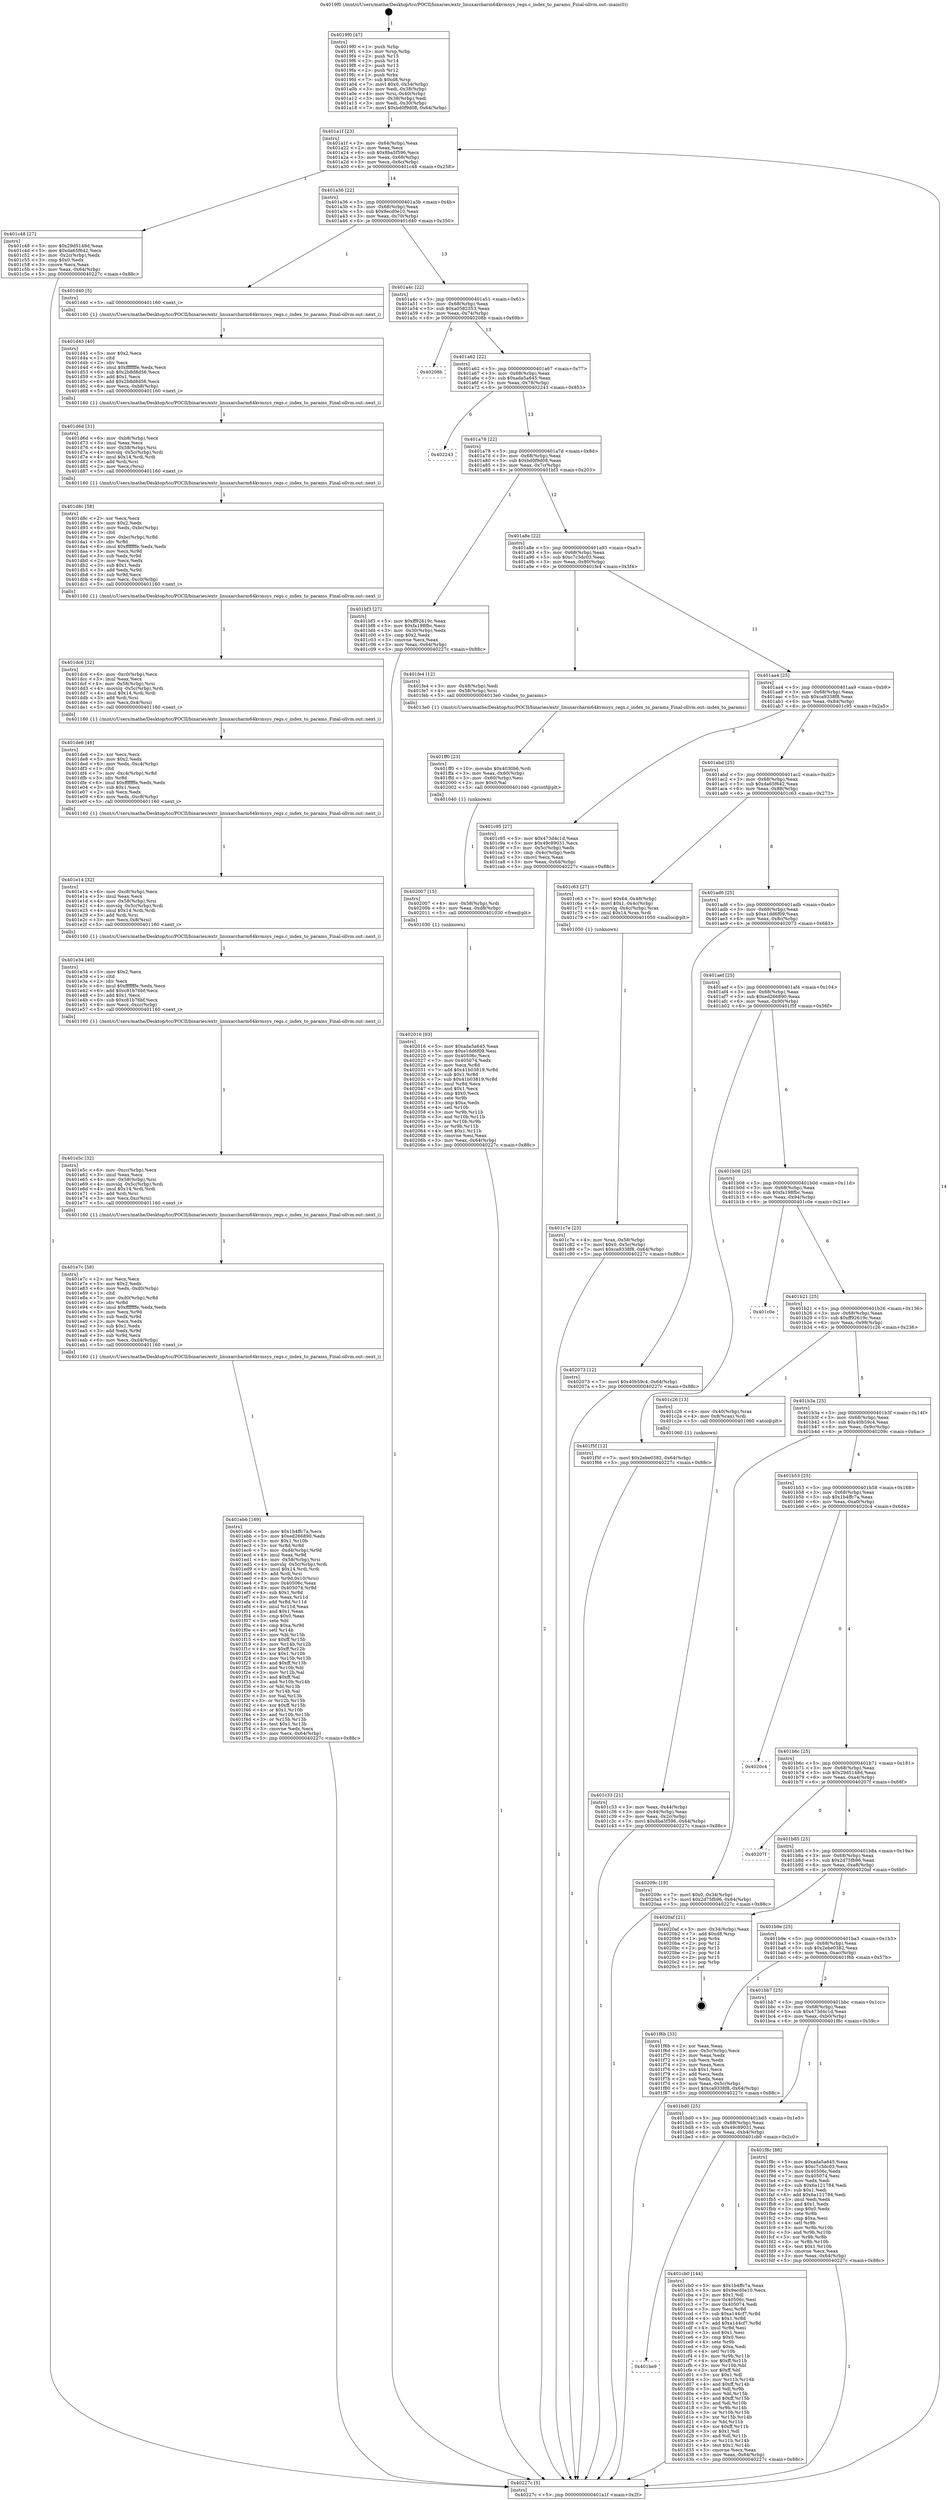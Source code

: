 digraph "0x4019f0" {
  label = "0x4019f0 (/mnt/c/Users/mathe/Desktop/tcc/POCII/binaries/extr_linuxarcharm64kvmsys_regs.c_index_to_params_Final-ollvm.out::main(0))"
  labelloc = "t"
  node[shape=record]

  Entry [label="",width=0.3,height=0.3,shape=circle,fillcolor=black,style=filled]
  "0x401a1f" [label="{
     0x401a1f [23]\l
     | [instrs]\l
     &nbsp;&nbsp;0x401a1f \<+3\>: mov -0x64(%rbp),%eax\l
     &nbsp;&nbsp;0x401a22 \<+2\>: mov %eax,%ecx\l
     &nbsp;&nbsp;0x401a24 \<+6\>: sub $0x8ba5f596,%ecx\l
     &nbsp;&nbsp;0x401a2a \<+3\>: mov %eax,-0x68(%rbp)\l
     &nbsp;&nbsp;0x401a2d \<+3\>: mov %ecx,-0x6c(%rbp)\l
     &nbsp;&nbsp;0x401a30 \<+6\>: je 0000000000401c48 \<main+0x258\>\l
  }"]
  "0x401c48" [label="{
     0x401c48 [27]\l
     | [instrs]\l
     &nbsp;&nbsp;0x401c48 \<+5\>: mov $0x29d5148d,%eax\l
     &nbsp;&nbsp;0x401c4d \<+5\>: mov $0xda65f642,%ecx\l
     &nbsp;&nbsp;0x401c52 \<+3\>: mov -0x2c(%rbp),%edx\l
     &nbsp;&nbsp;0x401c55 \<+3\>: cmp $0x0,%edx\l
     &nbsp;&nbsp;0x401c58 \<+3\>: cmove %ecx,%eax\l
     &nbsp;&nbsp;0x401c5b \<+3\>: mov %eax,-0x64(%rbp)\l
     &nbsp;&nbsp;0x401c5e \<+5\>: jmp 000000000040227c \<main+0x88c\>\l
  }"]
  "0x401a36" [label="{
     0x401a36 [22]\l
     | [instrs]\l
     &nbsp;&nbsp;0x401a36 \<+5\>: jmp 0000000000401a3b \<main+0x4b\>\l
     &nbsp;&nbsp;0x401a3b \<+3\>: mov -0x68(%rbp),%eax\l
     &nbsp;&nbsp;0x401a3e \<+5\>: sub $0x9ecd0e10,%eax\l
     &nbsp;&nbsp;0x401a43 \<+3\>: mov %eax,-0x70(%rbp)\l
     &nbsp;&nbsp;0x401a46 \<+6\>: je 0000000000401d40 \<main+0x350\>\l
  }"]
  Exit [label="",width=0.3,height=0.3,shape=circle,fillcolor=black,style=filled,peripheries=2]
  "0x401d40" [label="{
     0x401d40 [5]\l
     | [instrs]\l
     &nbsp;&nbsp;0x401d40 \<+5\>: call 0000000000401160 \<next_i\>\l
     | [calls]\l
     &nbsp;&nbsp;0x401160 \{1\} (/mnt/c/Users/mathe/Desktop/tcc/POCII/binaries/extr_linuxarcharm64kvmsys_regs.c_index_to_params_Final-ollvm.out::next_i)\l
  }"]
  "0x401a4c" [label="{
     0x401a4c [22]\l
     | [instrs]\l
     &nbsp;&nbsp;0x401a4c \<+5\>: jmp 0000000000401a51 \<main+0x61\>\l
     &nbsp;&nbsp;0x401a51 \<+3\>: mov -0x68(%rbp),%eax\l
     &nbsp;&nbsp;0x401a54 \<+5\>: sub $0xa0582353,%eax\l
     &nbsp;&nbsp;0x401a59 \<+3\>: mov %eax,-0x74(%rbp)\l
     &nbsp;&nbsp;0x401a5c \<+6\>: je 000000000040208b \<main+0x69b\>\l
  }"]
  "0x402016" [label="{
     0x402016 [93]\l
     | [instrs]\l
     &nbsp;&nbsp;0x402016 \<+5\>: mov $0xada5a645,%eax\l
     &nbsp;&nbsp;0x40201b \<+5\>: mov $0xe1dd6f09,%esi\l
     &nbsp;&nbsp;0x402020 \<+7\>: mov 0x40506c,%ecx\l
     &nbsp;&nbsp;0x402027 \<+7\>: mov 0x405074,%edx\l
     &nbsp;&nbsp;0x40202e \<+3\>: mov %ecx,%r8d\l
     &nbsp;&nbsp;0x402031 \<+7\>: add $0x41b03819,%r8d\l
     &nbsp;&nbsp;0x402038 \<+4\>: sub $0x1,%r8d\l
     &nbsp;&nbsp;0x40203c \<+7\>: sub $0x41b03819,%r8d\l
     &nbsp;&nbsp;0x402043 \<+4\>: imul %r8d,%ecx\l
     &nbsp;&nbsp;0x402047 \<+3\>: and $0x1,%ecx\l
     &nbsp;&nbsp;0x40204a \<+3\>: cmp $0x0,%ecx\l
     &nbsp;&nbsp;0x40204d \<+4\>: sete %r9b\l
     &nbsp;&nbsp;0x402051 \<+3\>: cmp $0xa,%edx\l
     &nbsp;&nbsp;0x402054 \<+4\>: setl %r10b\l
     &nbsp;&nbsp;0x402058 \<+3\>: mov %r9b,%r11b\l
     &nbsp;&nbsp;0x40205b \<+3\>: and %r10b,%r11b\l
     &nbsp;&nbsp;0x40205e \<+3\>: xor %r10b,%r9b\l
     &nbsp;&nbsp;0x402061 \<+3\>: or %r9b,%r11b\l
     &nbsp;&nbsp;0x402064 \<+4\>: test $0x1,%r11b\l
     &nbsp;&nbsp;0x402068 \<+3\>: cmovne %esi,%eax\l
     &nbsp;&nbsp;0x40206b \<+3\>: mov %eax,-0x64(%rbp)\l
     &nbsp;&nbsp;0x40206e \<+5\>: jmp 000000000040227c \<main+0x88c\>\l
  }"]
  "0x40208b" [label="{
     0x40208b\l
  }", style=dashed]
  "0x401a62" [label="{
     0x401a62 [22]\l
     | [instrs]\l
     &nbsp;&nbsp;0x401a62 \<+5\>: jmp 0000000000401a67 \<main+0x77\>\l
     &nbsp;&nbsp;0x401a67 \<+3\>: mov -0x68(%rbp),%eax\l
     &nbsp;&nbsp;0x401a6a \<+5\>: sub $0xada5a645,%eax\l
     &nbsp;&nbsp;0x401a6f \<+3\>: mov %eax,-0x78(%rbp)\l
     &nbsp;&nbsp;0x401a72 \<+6\>: je 0000000000402243 \<main+0x853\>\l
  }"]
  "0x402007" [label="{
     0x402007 [15]\l
     | [instrs]\l
     &nbsp;&nbsp;0x402007 \<+4\>: mov -0x58(%rbp),%rdi\l
     &nbsp;&nbsp;0x40200b \<+6\>: mov %eax,-0xd8(%rbp)\l
     &nbsp;&nbsp;0x402011 \<+5\>: call 0000000000401030 \<free@plt\>\l
     | [calls]\l
     &nbsp;&nbsp;0x401030 \{1\} (unknown)\l
  }"]
  "0x402243" [label="{
     0x402243\l
  }", style=dashed]
  "0x401a78" [label="{
     0x401a78 [22]\l
     | [instrs]\l
     &nbsp;&nbsp;0x401a78 \<+5\>: jmp 0000000000401a7d \<main+0x8d\>\l
     &nbsp;&nbsp;0x401a7d \<+3\>: mov -0x68(%rbp),%eax\l
     &nbsp;&nbsp;0x401a80 \<+5\>: sub $0xbd0f9d08,%eax\l
     &nbsp;&nbsp;0x401a85 \<+3\>: mov %eax,-0x7c(%rbp)\l
     &nbsp;&nbsp;0x401a88 \<+6\>: je 0000000000401bf3 \<main+0x203\>\l
  }"]
  "0x401ff0" [label="{
     0x401ff0 [23]\l
     | [instrs]\l
     &nbsp;&nbsp;0x401ff0 \<+10\>: movabs $0x4030b6,%rdi\l
     &nbsp;&nbsp;0x401ffa \<+3\>: mov %eax,-0x60(%rbp)\l
     &nbsp;&nbsp;0x401ffd \<+3\>: mov -0x60(%rbp),%esi\l
     &nbsp;&nbsp;0x402000 \<+2\>: mov $0x0,%al\l
     &nbsp;&nbsp;0x402002 \<+5\>: call 0000000000401040 \<printf@plt\>\l
     | [calls]\l
     &nbsp;&nbsp;0x401040 \{1\} (unknown)\l
  }"]
  "0x401bf3" [label="{
     0x401bf3 [27]\l
     | [instrs]\l
     &nbsp;&nbsp;0x401bf3 \<+5\>: mov $0xff92619c,%eax\l
     &nbsp;&nbsp;0x401bf8 \<+5\>: mov $0xfa198fbc,%ecx\l
     &nbsp;&nbsp;0x401bfd \<+3\>: mov -0x30(%rbp),%edx\l
     &nbsp;&nbsp;0x401c00 \<+3\>: cmp $0x2,%edx\l
     &nbsp;&nbsp;0x401c03 \<+3\>: cmovne %ecx,%eax\l
     &nbsp;&nbsp;0x401c06 \<+3\>: mov %eax,-0x64(%rbp)\l
     &nbsp;&nbsp;0x401c09 \<+5\>: jmp 000000000040227c \<main+0x88c\>\l
  }"]
  "0x401a8e" [label="{
     0x401a8e [22]\l
     | [instrs]\l
     &nbsp;&nbsp;0x401a8e \<+5\>: jmp 0000000000401a93 \<main+0xa3\>\l
     &nbsp;&nbsp;0x401a93 \<+3\>: mov -0x68(%rbp),%eax\l
     &nbsp;&nbsp;0x401a96 \<+5\>: sub $0xc7c3dc03,%eax\l
     &nbsp;&nbsp;0x401a9b \<+3\>: mov %eax,-0x80(%rbp)\l
     &nbsp;&nbsp;0x401a9e \<+6\>: je 0000000000401fe4 \<main+0x5f4\>\l
  }"]
  "0x40227c" [label="{
     0x40227c [5]\l
     | [instrs]\l
     &nbsp;&nbsp;0x40227c \<+5\>: jmp 0000000000401a1f \<main+0x2f\>\l
  }"]
  "0x4019f0" [label="{
     0x4019f0 [47]\l
     | [instrs]\l
     &nbsp;&nbsp;0x4019f0 \<+1\>: push %rbp\l
     &nbsp;&nbsp;0x4019f1 \<+3\>: mov %rsp,%rbp\l
     &nbsp;&nbsp;0x4019f4 \<+2\>: push %r15\l
     &nbsp;&nbsp;0x4019f6 \<+2\>: push %r14\l
     &nbsp;&nbsp;0x4019f8 \<+2\>: push %r13\l
     &nbsp;&nbsp;0x4019fa \<+2\>: push %r12\l
     &nbsp;&nbsp;0x4019fc \<+1\>: push %rbx\l
     &nbsp;&nbsp;0x4019fd \<+7\>: sub $0xd8,%rsp\l
     &nbsp;&nbsp;0x401a04 \<+7\>: movl $0x0,-0x34(%rbp)\l
     &nbsp;&nbsp;0x401a0b \<+3\>: mov %edi,-0x38(%rbp)\l
     &nbsp;&nbsp;0x401a0e \<+4\>: mov %rsi,-0x40(%rbp)\l
     &nbsp;&nbsp;0x401a12 \<+3\>: mov -0x38(%rbp),%edi\l
     &nbsp;&nbsp;0x401a15 \<+3\>: mov %edi,-0x30(%rbp)\l
     &nbsp;&nbsp;0x401a18 \<+7\>: movl $0xbd0f9d08,-0x64(%rbp)\l
  }"]
  "0x401eb6" [label="{
     0x401eb6 [169]\l
     | [instrs]\l
     &nbsp;&nbsp;0x401eb6 \<+5\>: mov $0x1b4ffc7a,%ecx\l
     &nbsp;&nbsp;0x401ebb \<+5\>: mov $0xed266890,%edx\l
     &nbsp;&nbsp;0x401ec0 \<+3\>: mov $0x1,%r10b\l
     &nbsp;&nbsp;0x401ec3 \<+3\>: xor %r8d,%r8d\l
     &nbsp;&nbsp;0x401ec6 \<+7\>: mov -0xd4(%rbp),%r9d\l
     &nbsp;&nbsp;0x401ecd \<+4\>: imul %eax,%r9d\l
     &nbsp;&nbsp;0x401ed1 \<+4\>: mov -0x58(%rbp),%rsi\l
     &nbsp;&nbsp;0x401ed5 \<+4\>: movslq -0x5c(%rbp),%rdi\l
     &nbsp;&nbsp;0x401ed9 \<+4\>: imul $0x14,%rdi,%rdi\l
     &nbsp;&nbsp;0x401edd \<+3\>: add %rdi,%rsi\l
     &nbsp;&nbsp;0x401ee0 \<+4\>: mov %r9d,0x10(%rsi)\l
     &nbsp;&nbsp;0x401ee4 \<+7\>: mov 0x40506c,%eax\l
     &nbsp;&nbsp;0x401eeb \<+8\>: mov 0x405074,%r9d\l
     &nbsp;&nbsp;0x401ef3 \<+4\>: sub $0x1,%r8d\l
     &nbsp;&nbsp;0x401ef7 \<+3\>: mov %eax,%r11d\l
     &nbsp;&nbsp;0x401efa \<+3\>: add %r8d,%r11d\l
     &nbsp;&nbsp;0x401efd \<+4\>: imul %r11d,%eax\l
     &nbsp;&nbsp;0x401f01 \<+3\>: and $0x1,%eax\l
     &nbsp;&nbsp;0x401f04 \<+3\>: cmp $0x0,%eax\l
     &nbsp;&nbsp;0x401f07 \<+3\>: sete %bl\l
     &nbsp;&nbsp;0x401f0a \<+4\>: cmp $0xa,%r9d\l
     &nbsp;&nbsp;0x401f0e \<+4\>: setl %r14b\l
     &nbsp;&nbsp;0x401f12 \<+3\>: mov %bl,%r15b\l
     &nbsp;&nbsp;0x401f15 \<+4\>: xor $0xff,%r15b\l
     &nbsp;&nbsp;0x401f19 \<+3\>: mov %r14b,%r12b\l
     &nbsp;&nbsp;0x401f1c \<+4\>: xor $0xff,%r12b\l
     &nbsp;&nbsp;0x401f20 \<+4\>: xor $0x1,%r10b\l
     &nbsp;&nbsp;0x401f24 \<+3\>: mov %r15b,%r13b\l
     &nbsp;&nbsp;0x401f27 \<+4\>: and $0xff,%r13b\l
     &nbsp;&nbsp;0x401f2b \<+3\>: and %r10b,%bl\l
     &nbsp;&nbsp;0x401f2e \<+3\>: mov %r12b,%al\l
     &nbsp;&nbsp;0x401f31 \<+2\>: and $0xff,%al\l
     &nbsp;&nbsp;0x401f33 \<+3\>: and %r10b,%r14b\l
     &nbsp;&nbsp;0x401f36 \<+3\>: or %bl,%r13b\l
     &nbsp;&nbsp;0x401f39 \<+3\>: or %r14b,%al\l
     &nbsp;&nbsp;0x401f3c \<+3\>: xor %al,%r13b\l
     &nbsp;&nbsp;0x401f3f \<+3\>: or %r12b,%r15b\l
     &nbsp;&nbsp;0x401f42 \<+4\>: xor $0xff,%r15b\l
     &nbsp;&nbsp;0x401f46 \<+4\>: or $0x1,%r10b\l
     &nbsp;&nbsp;0x401f4a \<+3\>: and %r10b,%r15b\l
     &nbsp;&nbsp;0x401f4d \<+3\>: or %r15b,%r13b\l
     &nbsp;&nbsp;0x401f50 \<+4\>: test $0x1,%r13b\l
     &nbsp;&nbsp;0x401f54 \<+3\>: cmovne %edx,%ecx\l
     &nbsp;&nbsp;0x401f57 \<+3\>: mov %ecx,-0x64(%rbp)\l
     &nbsp;&nbsp;0x401f5a \<+5\>: jmp 000000000040227c \<main+0x88c\>\l
  }"]
  "0x401fe4" [label="{
     0x401fe4 [12]\l
     | [instrs]\l
     &nbsp;&nbsp;0x401fe4 \<+3\>: mov -0x48(%rbp),%edi\l
     &nbsp;&nbsp;0x401fe7 \<+4\>: mov -0x58(%rbp),%rsi\l
     &nbsp;&nbsp;0x401feb \<+5\>: call 00000000004013e0 \<index_to_params\>\l
     | [calls]\l
     &nbsp;&nbsp;0x4013e0 \{1\} (/mnt/c/Users/mathe/Desktop/tcc/POCII/binaries/extr_linuxarcharm64kvmsys_regs.c_index_to_params_Final-ollvm.out::index_to_params)\l
  }"]
  "0x401aa4" [label="{
     0x401aa4 [25]\l
     | [instrs]\l
     &nbsp;&nbsp;0x401aa4 \<+5\>: jmp 0000000000401aa9 \<main+0xb9\>\l
     &nbsp;&nbsp;0x401aa9 \<+3\>: mov -0x68(%rbp),%eax\l
     &nbsp;&nbsp;0x401aac \<+5\>: sub $0xca9338f8,%eax\l
     &nbsp;&nbsp;0x401ab1 \<+6\>: mov %eax,-0x84(%rbp)\l
     &nbsp;&nbsp;0x401ab7 \<+6\>: je 0000000000401c95 \<main+0x2a5\>\l
  }"]
  "0x401e7c" [label="{
     0x401e7c [58]\l
     | [instrs]\l
     &nbsp;&nbsp;0x401e7c \<+2\>: xor %ecx,%ecx\l
     &nbsp;&nbsp;0x401e7e \<+5\>: mov $0x2,%edx\l
     &nbsp;&nbsp;0x401e83 \<+6\>: mov %edx,-0xd0(%rbp)\l
     &nbsp;&nbsp;0x401e89 \<+1\>: cltd\l
     &nbsp;&nbsp;0x401e8a \<+7\>: mov -0xd0(%rbp),%r8d\l
     &nbsp;&nbsp;0x401e91 \<+3\>: idiv %r8d\l
     &nbsp;&nbsp;0x401e94 \<+6\>: imul $0xfffffffe,%edx,%edx\l
     &nbsp;&nbsp;0x401e9a \<+3\>: mov %ecx,%r9d\l
     &nbsp;&nbsp;0x401e9d \<+3\>: sub %edx,%r9d\l
     &nbsp;&nbsp;0x401ea0 \<+2\>: mov %ecx,%edx\l
     &nbsp;&nbsp;0x401ea2 \<+3\>: sub $0x1,%edx\l
     &nbsp;&nbsp;0x401ea5 \<+3\>: add %edx,%r9d\l
     &nbsp;&nbsp;0x401ea8 \<+3\>: sub %r9d,%ecx\l
     &nbsp;&nbsp;0x401eab \<+6\>: mov %ecx,-0xd4(%rbp)\l
     &nbsp;&nbsp;0x401eb1 \<+5\>: call 0000000000401160 \<next_i\>\l
     | [calls]\l
     &nbsp;&nbsp;0x401160 \{1\} (/mnt/c/Users/mathe/Desktop/tcc/POCII/binaries/extr_linuxarcharm64kvmsys_regs.c_index_to_params_Final-ollvm.out::next_i)\l
  }"]
  "0x401c95" [label="{
     0x401c95 [27]\l
     | [instrs]\l
     &nbsp;&nbsp;0x401c95 \<+5\>: mov $0x473d4c1d,%eax\l
     &nbsp;&nbsp;0x401c9a \<+5\>: mov $0x49c89031,%ecx\l
     &nbsp;&nbsp;0x401c9f \<+3\>: mov -0x5c(%rbp),%edx\l
     &nbsp;&nbsp;0x401ca2 \<+3\>: cmp -0x4c(%rbp),%edx\l
     &nbsp;&nbsp;0x401ca5 \<+3\>: cmovl %ecx,%eax\l
     &nbsp;&nbsp;0x401ca8 \<+3\>: mov %eax,-0x64(%rbp)\l
     &nbsp;&nbsp;0x401cab \<+5\>: jmp 000000000040227c \<main+0x88c\>\l
  }"]
  "0x401abd" [label="{
     0x401abd [25]\l
     | [instrs]\l
     &nbsp;&nbsp;0x401abd \<+5\>: jmp 0000000000401ac2 \<main+0xd2\>\l
     &nbsp;&nbsp;0x401ac2 \<+3\>: mov -0x68(%rbp),%eax\l
     &nbsp;&nbsp;0x401ac5 \<+5\>: sub $0xda65f642,%eax\l
     &nbsp;&nbsp;0x401aca \<+6\>: mov %eax,-0x88(%rbp)\l
     &nbsp;&nbsp;0x401ad0 \<+6\>: je 0000000000401c63 \<main+0x273\>\l
  }"]
  "0x401e5c" [label="{
     0x401e5c [32]\l
     | [instrs]\l
     &nbsp;&nbsp;0x401e5c \<+6\>: mov -0xcc(%rbp),%ecx\l
     &nbsp;&nbsp;0x401e62 \<+3\>: imul %eax,%ecx\l
     &nbsp;&nbsp;0x401e65 \<+4\>: mov -0x58(%rbp),%rsi\l
     &nbsp;&nbsp;0x401e69 \<+4\>: movslq -0x5c(%rbp),%rdi\l
     &nbsp;&nbsp;0x401e6d \<+4\>: imul $0x14,%rdi,%rdi\l
     &nbsp;&nbsp;0x401e71 \<+3\>: add %rdi,%rsi\l
     &nbsp;&nbsp;0x401e74 \<+3\>: mov %ecx,0xc(%rsi)\l
     &nbsp;&nbsp;0x401e77 \<+5\>: call 0000000000401160 \<next_i\>\l
     | [calls]\l
     &nbsp;&nbsp;0x401160 \{1\} (/mnt/c/Users/mathe/Desktop/tcc/POCII/binaries/extr_linuxarcharm64kvmsys_regs.c_index_to_params_Final-ollvm.out::next_i)\l
  }"]
  "0x401c63" [label="{
     0x401c63 [27]\l
     | [instrs]\l
     &nbsp;&nbsp;0x401c63 \<+7\>: movl $0x64,-0x48(%rbp)\l
     &nbsp;&nbsp;0x401c6a \<+7\>: movl $0x1,-0x4c(%rbp)\l
     &nbsp;&nbsp;0x401c71 \<+4\>: movslq -0x4c(%rbp),%rax\l
     &nbsp;&nbsp;0x401c75 \<+4\>: imul $0x14,%rax,%rdi\l
     &nbsp;&nbsp;0x401c79 \<+5\>: call 0000000000401050 \<malloc@plt\>\l
     | [calls]\l
     &nbsp;&nbsp;0x401050 \{1\} (unknown)\l
  }"]
  "0x401ad6" [label="{
     0x401ad6 [25]\l
     | [instrs]\l
     &nbsp;&nbsp;0x401ad6 \<+5\>: jmp 0000000000401adb \<main+0xeb\>\l
     &nbsp;&nbsp;0x401adb \<+3\>: mov -0x68(%rbp),%eax\l
     &nbsp;&nbsp;0x401ade \<+5\>: sub $0xe1dd6f09,%eax\l
     &nbsp;&nbsp;0x401ae3 \<+6\>: mov %eax,-0x8c(%rbp)\l
     &nbsp;&nbsp;0x401ae9 \<+6\>: je 0000000000402073 \<main+0x683\>\l
  }"]
  "0x401e34" [label="{
     0x401e34 [40]\l
     | [instrs]\l
     &nbsp;&nbsp;0x401e34 \<+5\>: mov $0x2,%ecx\l
     &nbsp;&nbsp;0x401e39 \<+1\>: cltd\l
     &nbsp;&nbsp;0x401e3a \<+2\>: idiv %ecx\l
     &nbsp;&nbsp;0x401e3c \<+6\>: imul $0xfffffffe,%edx,%ecx\l
     &nbsp;&nbsp;0x401e42 \<+6\>: add $0xc81b76bf,%ecx\l
     &nbsp;&nbsp;0x401e48 \<+3\>: add $0x1,%ecx\l
     &nbsp;&nbsp;0x401e4b \<+6\>: sub $0xc81b76bf,%ecx\l
     &nbsp;&nbsp;0x401e51 \<+6\>: mov %ecx,-0xcc(%rbp)\l
     &nbsp;&nbsp;0x401e57 \<+5\>: call 0000000000401160 \<next_i\>\l
     | [calls]\l
     &nbsp;&nbsp;0x401160 \{1\} (/mnt/c/Users/mathe/Desktop/tcc/POCII/binaries/extr_linuxarcharm64kvmsys_regs.c_index_to_params_Final-ollvm.out::next_i)\l
  }"]
  "0x402073" [label="{
     0x402073 [12]\l
     | [instrs]\l
     &nbsp;&nbsp;0x402073 \<+7\>: movl $0x40b59c4,-0x64(%rbp)\l
     &nbsp;&nbsp;0x40207a \<+5\>: jmp 000000000040227c \<main+0x88c\>\l
  }"]
  "0x401aef" [label="{
     0x401aef [25]\l
     | [instrs]\l
     &nbsp;&nbsp;0x401aef \<+5\>: jmp 0000000000401af4 \<main+0x104\>\l
     &nbsp;&nbsp;0x401af4 \<+3\>: mov -0x68(%rbp),%eax\l
     &nbsp;&nbsp;0x401af7 \<+5\>: sub $0xed266890,%eax\l
     &nbsp;&nbsp;0x401afc \<+6\>: mov %eax,-0x90(%rbp)\l
     &nbsp;&nbsp;0x401b02 \<+6\>: je 0000000000401f5f \<main+0x56f\>\l
  }"]
  "0x401e14" [label="{
     0x401e14 [32]\l
     | [instrs]\l
     &nbsp;&nbsp;0x401e14 \<+6\>: mov -0xc8(%rbp),%ecx\l
     &nbsp;&nbsp;0x401e1a \<+3\>: imul %eax,%ecx\l
     &nbsp;&nbsp;0x401e1d \<+4\>: mov -0x58(%rbp),%rsi\l
     &nbsp;&nbsp;0x401e21 \<+4\>: movslq -0x5c(%rbp),%rdi\l
     &nbsp;&nbsp;0x401e25 \<+4\>: imul $0x14,%rdi,%rdi\l
     &nbsp;&nbsp;0x401e29 \<+3\>: add %rdi,%rsi\l
     &nbsp;&nbsp;0x401e2c \<+3\>: mov %ecx,0x8(%rsi)\l
     &nbsp;&nbsp;0x401e2f \<+5\>: call 0000000000401160 \<next_i\>\l
     | [calls]\l
     &nbsp;&nbsp;0x401160 \{1\} (/mnt/c/Users/mathe/Desktop/tcc/POCII/binaries/extr_linuxarcharm64kvmsys_regs.c_index_to_params_Final-ollvm.out::next_i)\l
  }"]
  "0x401f5f" [label="{
     0x401f5f [12]\l
     | [instrs]\l
     &nbsp;&nbsp;0x401f5f \<+7\>: movl $0x2ebe0382,-0x64(%rbp)\l
     &nbsp;&nbsp;0x401f66 \<+5\>: jmp 000000000040227c \<main+0x88c\>\l
  }"]
  "0x401b08" [label="{
     0x401b08 [25]\l
     | [instrs]\l
     &nbsp;&nbsp;0x401b08 \<+5\>: jmp 0000000000401b0d \<main+0x11d\>\l
     &nbsp;&nbsp;0x401b0d \<+3\>: mov -0x68(%rbp),%eax\l
     &nbsp;&nbsp;0x401b10 \<+5\>: sub $0xfa198fbc,%eax\l
     &nbsp;&nbsp;0x401b15 \<+6\>: mov %eax,-0x94(%rbp)\l
     &nbsp;&nbsp;0x401b1b \<+6\>: je 0000000000401c0e \<main+0x21e\>\l
  }"]
  "0x401de6" [label="{
     0x401de6 [46]\l
     | [instrs]\l
     &nbsp;&nbsp;0x401de6 \<+2\>: xor %ecx,%ecx\l
     &nbsp;&nbsp;0x401de8 \<+5\>: mov $0x2,%edx\l
     &nbsp;&nbsp;0x401ded \<+6\>: mov %edx,-0xc4(%rbp)\l
     &nbsp;&nbsp;0x401df3 \<+1\>: cltd\l
     &nbsp;&nbsp;0x401df4 \<+7\>: mov -0xc4(%rbp),%r8d\l
     &nbsp;&nbsp;0x401dfb \<+3\>: idiv %r8d\l
     &nbsp;&nbsp;0x401dfe \<+6\>: imul $0xfffffffe,%edx,%edx\l
     &nbsp;&nbsp;0x401e04 \<+3\>: sub $0x1,%ecx\l
     &nbsp;&nbsp;0x401e07 \<+2\>: sub %ecx,%edx\l
     &nbsp;&nbsp;0x401e09 \<+6\>: mov %edx,-0xc8(%rbp)\l
     &nbsp;&nbsp;0x401e0f \<+5\>: call 0000000000401160 \<next_i\>\l
     | [calls]\l
     &nbsp;&nbsp;0x401160 \{1\} (/mnt/c/Users/mathe/Desktop/tcc/POCII/binaries/extr_linuxarcharm64kvmsys_regs.c_index_to_params_Final-ollvm.out::next_i)\l
  }"]
  "0x401c0e" [label="{
     0x401c0e\l
  }", style=dashed]
  "0x401b21" [label="{
     0x401b21 [25]\l
     | [instrs]\l
     &nbsp;&nbsp;0x401b21 \<+5\>: jmp 0000000000401b26 \<main+0x136\>\l
     &nbsp;&nbsp;0x401b26 \<+3\>: mov -0x68(%rbp),%eax\l
     &nbsp;&nbsp;0x401b29 \<+5\>: sub $0xff92619c,%eax\l
     &nbsp;&nbsp;0x401b2e \<+6\>: mov %eax,-0x98(%rbp)\l
     &nbsp;&nbsp;0x401b34 \<+6\>: je 0000000000401c26 \<main+0x236\>\l
  }"]
  "0x401dc6" [label="{
     0x401dc6 [32]\l
     | [instrs]\l
     &nbsp;&nbsp;0x401dc6 \<+6\>: mov -0xc0(%rbp),%ecx\l
     &nbsp;&nbsp;0x401dcc \<+3\>: imul %eax,%ecx\l
     &nbsp;&nbsp;0x401dcf \<+4\>: mov -0x58(%rbp),%rsi\l
     &nbsp;&nbsp;0x401dd3 \<+4\>: movslq -0x5c(%rbp),%rdi\l
     &nbsp;&nbsp;0x401dd7 \<+4\>: imul $0x14,%rdi,%rdi\l
     &nbsp;&nbsp;0x401ddb \<+3\>: add %rdi,%rsi\l
     &nbsp;&nbsp;0x401dde \<+3\>: mov %ecx,0x4(%rsi)\l
     &nbsp;&nbsp;0x401de1 \<+5\>: call 0000000000401160 \<next_i\>\l
     | [calls]\l
     &nbsp;&nbsp;0x401160 \{1\} (/mnt/c/Users/mathe/Desktop/tcc/POCII/binaries/extr_linuxarcharm64kvmsys_regs.c_index_to_params_Final-ollvm.out::next_i)\l
  }"]
  "0x401c26" [label="{
     0x401c26 [13]\l
     | [instrs]\l
     &nbsp;&nbsp;0x401c26 \<+4\>: mov -0x40(%rbp),%rax\l
     &nbsp;&nbsp;0x401c2a \<+4\>: mov 0x8(%rax),%rdi\l
     &nbsp;&nbsp;0x401c2e \<+5\>: call 0000000000401060 \<atoi@plt\>\l
     | [calls]\l
     &nbsp;&nbsp;0x401060 \{1\} (unknown)\l
  }"]
  "0x401b3a" [label="{
     0x401b3a [25]\l
     | [instrs]\l
     &nbsp;&nbsp;0x401b3a \<+5\>: jmp 0000000000401b3f \<main+0x14f\>\l
     &nbsp;&nbsp;0x401b3f \<+3\>: mov -0x68(%rbp),%eax\l
     &nbsp;&nbsp;0x401b42 \<+5\>: sub $0x40b59c4,%eax\l
     &nbsp;&nbsp;0x401b47 \<+6\>: mov %eax,-0x9c(%rbp)\l
     &nbsp;&nbsp;0x401b4d \<+6\>: je 000000000040209c \<main+0x6ac\>\l
  }"]
  "0x401c33" [label="{
     0x401c33 [21]\l
     | [instrs]\l
     &nbsp;&nbsp;0x401c33 \<+3\>: mov %eax,-0x44(%rbp)\l
     &nbsp;&nbsp;0x401c36 \<+3\>: mov -0x44(%rbp),%eax\l
     &nbsp;&nbsp;0x401c39 \<+3\>: mov %eax,-0x2c(%rbp)\l
     &nbsp;&nbsp;0x401c3c \<+7\>: movl $0x8ba5f596,-0x64(%rbp)\l
     &nbsp;&nbsp;0x401c43 \<+5\>: jmp 000000000040227c \<main+0x88c\>\l
  }"]
  "0x401c7e" [label="{
     0x401c7e [23]\l
     | [instrs]\l
     &nbsp;&nbsp;0x401c7e \<+4\>: mov %rax,-0x58(%rbp)\l
     &nbsp;&nbsp;0x401c82 \<+7\>: movl $0x0,-0x5c(%rbp)\l
     &nbsp;&nbsp;0x401c89 \<+7\>: movl $0xca9338f8,-0x64(%rbp)\l
     &nbsp;&nbsp;0x401c90 \<+5\>: jmp 000000000040227c \<main+0x88c\>\l
  }"]
  "0x401d8c" [label="{
     0x401d8c [58]\l
     | [instrs]\l
     &nbsp;&nbsp;0x401d8c \<+2\>: xor %ecx,%ecx\l
     &nbsp;&nbsp;0x401d8e \<+5\>: mov $0x2,%edx\l
     &nbsp;&nbsp;0x401d93 \<+6\>: mov %edx,-0xbc(%rbp)\l
     &nbsp;&nbsp;0x401d99 \<+1\>: cltd\l
     &nbsp;&nbsp;0x401d9a \<+7\>: mov -0xbc(%rbp),%r8d\l
     &nbsp;&nbsp;0x401da1 \<+3\>: idiv %r8d\l
     &nbsp;&nbsp;0x401da4 \<+6\>: imul $0xfffffffe,%edx,%edx\l
     &nbsp;&nbsp;0x401daa \<+3\>: mov %ecx,%r9d\l
     &nbsp;&nbsp;0x401dad \<+3\>: sub %edx,%r9d\l
     &nbsp;&nbsp;0x401db0 \<+2\>: mov %ecx,%edx\l
     &nbsp;&nbsp;0x401db2 \<+3\>: sub $0x1,%edx\l
     &nbsp;&nbsp;0x401db5 \<+3\>: add %edx,%r9d\l
     &nbsp;&nbsp;0x401db8 \<+3\>: sub %r9d,%ecx\l
     &nbsp;&nbsp;0x401dbb \<+6\>: mov %ecx,-0xc0(%rbp)\l
     &nbsp;&nbsp;0x401dc1 \<+5\>: call 0000000000401160 \<next_i\>\l
     | [calls]\l
     &nbsp;&nbsp;0x401160 \{1\} (/mnt/c/Users/mathe/Desktop/tcc/POCII/binaries/extr_linuxarcharm64kvmsys_regs.c_index_to_params_Final-ollvm.out::next_i)\l
  }"]
  "0x40209c" [label="{
     0x40209c [19]\l
     | [instrs]\l
     &nbsp;&nbsp;0x40209c \<+7\>: movl $0x0,-0x34(%rbp)\l
     &nbsp;&nbsp;0x4020a3 \<+7\>: movl $0x2d75fb96,-0x64(%rbp)\l
     &nbsp;&nbsp;0x4020aa \<+5\>: jmp 000000000040227c \<main+0x88c\>\l
  }"]
  "0x401b53" [label="{
     0x401b53 [25]\l
     | [instrs]\l
     &nbsp;&nbsp;0x401b53 \<+5\>: jmp 0000000000401b58 \<main+0x168\>\l
     &nbsp;&nbsp;0x401b58 \<+3\>: mov -0x68(%rbp),%eax\l
     &nbsp;&nbsp;0x401b5b \<+5\>: sub $0x1b4ffc7a,%eax\l
     &nbsp;&nbsp;0x401b60 \<+6\>: mov %eax,-0xa0(%rbp)\l
     &nbsp;&nbsp;0x401b66 \<+6\>: je 00000000004020c4 \<main+0x6d4\>\l
  }"]
  "0x401d6d" [label="{
     0x401d6d [31]\l
     | [instrs]\l
     &nbsp;&nbsp;0x401d6d \<+6\>: mov -0xb8(%rbp),%ecx\l
     &nbsp;&nbsp;0x401d73 \<+3\>: imul %eax,%ecx\l
     &nbsp;&nbsp;0x401d76 \<+4\>: mov -0x58(%rbp),%rsi\l
     &nbsp;&nbsp;0x401d7a \<+4\>: movslq -0x5c(%rbp),%rdi\l
     &nbsp;&nbsp;0x401d7e \<+4\>: imul $0x14,%rdi,%rdi\l
     &nbsp;&nbsp;0x401d82 \<+3\>: add %rdi,%rsi\l
     &nbsp;&nbsp;0x401d85 \<+2\>: mov %ecx,(%rsi)\l
     &nbsp;&nbsp;0x401d87 \<+5\>: call 0000000000401160 \<next_i\>\l
     | [calls]\l
     &nbsp;&nbsp;0x401160 \{1\} (/mnt/c/Users/mathe/Desktop/tcc/POCII/binaries/extr_linuxarcharm64kvmsys_regs.c_index_to_params_Final-ollvm.out::next_i)\l
  }"]
  "0x4020c4" [label="{
     0x4020c4\l
  }", style=dashed]
  "0x401b6c" [label="{
     0x401b6c [25]\l
     | [instrs]\l
     &nbsp;&nbsp;0x401b6c \<+5\>: jmp 0000000000401b71 \<main+0x181\>\l
     &nbsp;&nbsp;0x401b71 \<+3\>: mov -0x68(%rbp),%eax\l
     &nbsp;&nbsp;0x401b74 \<+5\>: sub $0x29d5148d,%eax\l
     &nbsp;&nbsp;0x401b79 \<+6\>: mov %eax,-0xa4(%rbp)\l
     &nbsp;&nbsp;0x401b7f \<+6\>: je 000000000040207f \<main+0x68f\>\l
  }"]
  "0x401d45" [label="{
     0x401d45 [40]\l
     | [instrs]\l
     &nbsp;&nbsp;0x401d45 \<+5\>: mov $0x2,%ecx\l
     &nbsp;&nbsp;0x401d4a \<+1\>: cltd\l
     &nbsp;&nbsp;0x401d4b \<+2\>: idiv %ecx\l
     &nbsp;&nbsp;0x401d4d \<+6\>: imul $0xfffffffe,%edx,%ecx\l
     &nbsp;&nbsp;0x401d53 \<+6\>: sub $0x2b8d8d56,%ecx\l
     &nbsp;&nbsp;0x401d59 \<+3\>: add $0x1,%ecx\l
     &nbsp;&nbsp;0x401d5c \<+6\>: add $0x2b8d8d56,%ecx\l
     &nbsp;&nbsp;0x401d62 \<+6\>: mov %ecx,-0xb8(%rbp)\l
     &nbsp;&nbsp;0x401d68 \<+5\>: call 0000000000401160 \<next_i\>\l
     | [calls]\l
     &nbsp;&nbsp;0x401160 \{1\} (/mnt/c/Users/mathe/Desktop/tcc/POCII/binaries/extr_linuxarcharm64kvmsys_regs.c_index_to_params_Final-ollvm.out::next_i)\l
  }"]
  "0x40207f" [label="{
     0x40207f\l
  }", style=dashed]
  "0x401b85" [label="{
     0x401b85 [25]\l
     | [instrs]\l
     &nbsp;&nbsp;0x401b85 \<+5\>: jmp 0000000000401b8a \<main+0x19a\>\l
     &nbsp;&nbsp;0x401b8a \<+3\>: mov -0x68(%rbp),%eax\l
     &nbsp;&nbsp;0x401b8d \<+5\>: sub $0x2d75fb96,%eax\l
     &nbsp;&nbsp;0x401b92 \<+6\>: mov %eax,-0xa8(%rbp)\l
     &nbsp;&nbsp;0x401b98 \<+6\>: je 00000000004020af \<main+0x6bf\>\l
  }"]
  "0x401be9" [label="{
     0x401be9\l
  }", style=dashed]
  "0x4020af" [label="{
     0x4020af [21]\l
     | [instrs]\l
     &nbsp;&nbsp;0x4020af \<+3\>: mov -0x34(%rbp),%eax\l
     &nbsp;&nbsp;0x4020b2 \<+7\>: add $0xd8,%rsp\l
     &nbsp;&nbsp;0x4020b9 \<+1\>: pop %rbx\l
     &nbsp;&nbsp;0x4020ba \<+2\>: pop %r12\l
     &nbsp;&nbsp;0x4020bc \<+2\>: pop %r13\l
     &nbsp;&nbsp;0x4020be \<+2\>: pop %r14\l
     &nbsp;&nbsp;0x4020c0 \<+2\>: pop %r15\l
     &nbsp;&nbsp;0x4020c2 \<+1\>: pop %rbp\l
     &nbsp;&nbsp;0x4020c3 \<+1\>: ret\l
  }"]
  "0x401b9e" [label="{
     0x401b9e [25]\l
     | [instrs]\l
     &nbsp;&nbsp;0x401b9e \<+5\>: jmp 0000000000401ba3 \<main+0x1b3\>\l
     &nbsp;&nbsp;0x401ba3 \<+3\>: mov -0x68(%rbp),%eax\l
     &nbsp;&nbsp;0x401ba6 \<+5\>: sub $0x2ebe0382,%eax\l
     &nbsp;&nbsp;0x401bab \<+6\>: mov %eax,-0xac(%rbp)\l
     &nbsp;&nbsp;0x401bb1 \<+6\>: je 0000000000401f6b \<main+0x57b\>\l
  }"]
  "0x401cb0" [label="{
     0x401cb0 [144]\l
     | [instrs]\l
     &nbsp;&nbsp;0x401cb0 \<+5\>: mov $0x1b4ffc7a,%eax\l
     &nbsp;&nbsp;0x401cb5 \<+5\>: mov $0x9ecd0e10,%ecx\l
     &nbsp;&nbsp;0x401cba \<+2\>: mov $0x1,%dl\l
     &nbsp;&nbsp;0x401cbc \<+7\>: mov 0x40506c,%esi\l
     &nbsp;&nbsp;0x401cc3 \<+7\>: mov 0x405074,%edi\l
     &nbsp;&nbsp;0x401cca \<+3\>: mov %esi,%r8d\l
     &nbsp;&nbsp;0x401ccd \<+7\>: sub $0xa144cf7,%r8d\l
     &nbsp;&nbsp;0x401cd4 \<+4\>: sub $0x1,%r8d\l
     &nbsp;&nbsp;0x401cd8 \<+7\>: add $0xa144cf7,%r8d\l
     &nbsp;&nbsp;0x401cdf \<+4\>: imul %r8d,%esi\l
     &nbsp;&nbsp;0x401ce3 \<+3\>: and $0x1,%esi\l
     &nbsp;&nbsp;0x401ce6 \<+3\>: cmp $0x0,%esi\l
     &nbsp;&nbsp;0x401ce9 \<+4\>: sete %r9b\l
     &nbsp;&nbsp;0x401ced \<+3\>: cmp $0xa,%edi\l
     &nbsp;&nbsp;0x401cf0 \<+4\>: setl %r10b\l
     &nbsp;&nbsp;0x401cf4 \<+3\>: mov %r9b,%r11b\l
     &nbsp;&nbsp;0x401cf7 \<+4\>: xor $0xff,%r11b\l
     &nbsp;&nbsp;0x401cfb \<+3\>: mov %r10b,%bl\l
     &nbsp;&nbsp;0x401cfe \<+3\>: xor $0xff,%bl\l
     &nbsp;&nbsp;0x401d01 \<+3\>: xor $0x1,%dl\l
     &nbsp;&nbsp;0x401d04 \<+3\>: mov %r11b,%r14b\l
     &nbsp;&nbsp;0x401d07 \<+4\>: and $0xff,%r14b\l
     &nbsp;&nbsp;0x401d0b \<+3\>: and %dl,%r9b\l
     &nbsp;&nbsp;0x401d0e \<+3\>: mov %bl,%r15b\l
     &nbsp;&nbsp;0x401d11 \<+4\>: and $0xff,%r15b\l
     &nbsp;&nbsp;0x401d15 \<+3\>: and %dl,%r10b\l
     &nbsp;&nbsp;0x401d18 \<+3\>: or %r9b,%r14b\l
     &nbsp;&nbsp;0x401d1b \<+3\>: or %r10b,%r15b\l
     &nbsp;&nbsp;0x401d1e \<+3\>: xor %r15b,%r14b\l
     &nbsp;&nbsp;0x401d21 \<+3\>: or %bl,%r11b\l
     &nbsp;&nbsp;0x401d24 \<+4\>: xor $0xff,%r11b\l
     &nbsp;&nbsp;0x401d28 \<+3\>: or $0x1,%dl\l
     &nbsp;&nbsp;0x401d2b \<+3\>: and %dl,%r11b\l
     &nbsp;&nbsp;0x401d2e \<+3\>: or %r11b,%r14b\l
     &nbsp;&nbsp;0x401d31 \<+4\>: test $0x1,%r14b\l
     &nbsp;&nbsp;0x401d35 \<+3\>: cmovne %ecx,%eax\l
     &nbsp;&nbsp;0x401d38 \<+3\>: mov %eax,-0x64(%rbp)\l
     &nbsp;&nbsp;0x401d3b \<+5\>: jmp 000000000040227c \<main+0x88c\>\l
  }"]
  "0x401f6b" [label="{
     0x401f6b [33]\l
     | [instrs]\l
     &nbsp;&nbsp;0x401f6b \<+2\>: xor %eax,%eax\l
     &nbsp;&nbsp;0x401f6d \<+3\>: mov -0x5c(%rbp),%ecx\l
     &nbsp;&nbsp;0x401f70 \<+2\>: mov %eax,%edx\l
     &nbsp;&nbsp;0x401f72 \<+2\>: sub %ecx,%edx\l
     &nbsp;&nbsp;0x401f74 \<+2\>: mov %eax,%ecx\l
     &nbsp;&nbsp;0x401f76 \<+3\>: sub $0x1,%ecx\l
     &nbsp;&nbsp;0x401f79 \<+2\>: add %ecx,%edx\l
     &nbsp;&nbsp;0x401f7b \<+2\>: sub %edx,%eax\l
     &nbsp;&nbsp;0x401f7d \<+3\>: mov %eax,-0x5c(%rbp)\l
     &nbsp;&nbsp;0x401f80 \<+7\>: movl $0xca9338f8,-0x64(%rbp)\l
     &nbsp;&nbsp;0x401f87 \<+5\>: jmp 000000000040227c \<main+0x88c\>\l
  }"]
  "0x401bb7" [label="{
     0x401bb7 [25]\l
     | [instrs]\l
     &nbsp;&nbsp;0x401bb7 \<+5\>: jmp 0000000000401bbc \<main+0x1cc\>\l
     &nbsp;&nbsp;0x401bbc \<+3\>: mov -0x68(%rbp),%eax\l
     &nbsp;&nbsp;0x401bbf \<+5\>: sub $0x473d4c1d,%eax\l
     &nbsp;&nbsp;0x401bc4 \<+6\>: mov %eax,-0xb0(%rbp)\l
     &nbsp;&nbsp;0x401bca \<+6\>: je 0000000000401f8c \<main+0x59c\>\l
  }"]
  "0x401bd0" [label="{
     0x401bd0 [25]\l
     | [instrs]\l
     &nbsp;&nbsp;0x401bd0 \<+5\>: jmp 0000000000401bd5 \<main+0x1e5\>\l
     &nbsp;&nbsp;0x401bd5 \<+3\>: mov -0x68(%rbp),%eax\l
     &nbsp;&nbsp;0x401bd8 \<+5\>: sub $0x49c89031,%eax\l
     &nbsp;&nbsp;0x401bdd \<+6\>: mov %eax,-0xb4(%rbp)\l
     &nbsp;&nbsp;0x401be3 \<+6\>: je 0000000000401cb0 \<main+0x2c0\>\l
  }"]
  "0x401f8c" [label="{
     0x401f8c [88]\l
     | [instrs]\l
     &nbsp;&nbsp;0x401f8c \<+5\>: mov $0xada5a645,%eax\l
     &nbsp;&nbsp;0x401f91 \<+5\>: mov $0xc7c3dc03,%ecx\l
     &nbsp;&nbsp;0x401f96 \<+7\>: mov 0x40506c,%edx\l
     &nbsp;&nbsp;0x401f9d \<+7\>: mov 0x405074,%esi\l
     &nbsp;&nbsp;0x401fa4 \<+2\>: mov %edx,%edi\l
     &nbsp;&nbsp;0x401fa6 \<+6\>: sub $0x6a121784,%edi\l
     &nbsp;&nbsp;0x401fac \<+3\>: sub $0x1,%edi\l
     &nbsp;&nbsp;0x401faf \<+6\>: add $0x6a121784,%edi\l
     &nbsp;&nbsp;0x401fb5 \<+3\>: imul %edi,%edx\l
     &nbsp;&nbsp;0x401fb8 \<+3\>: and $0x1,%edx\l
     &nbsp;&nbsp;0x401fbb \<+3\>: cmp $0x0,%edx\l
     &nbsp;&nbsp;0x401fbe \<+4\>: sete %r8b\l
     &nbsp;&nbsp;0x401fc2 \<+3\>: cmp $0xa,%esi\l
     &nbsp;&nbsp;0x401fc5 \<+4\>: setl %r9b\l
     &nbsp;&nbsp;0x401fc9 \<+3\>: mov %r8b,%r10b\l
     &nbsp;&nbsp;0x401fcc \<+3\>: and %r9b,%r10b\l
     &nbsp;&nbsp;0x401fcf \<+3\>: xor %r9b,%r8b\l
     &nbsp;&nbsp;0x401fd2 \<+3\>: or %r8b,%r10b\l
     &nbsp;&nbsp;0x401fd5 \<+4\>: test $0x1,%r10b\l
     &nbsp;&nbsp;0x401fd9 \<+3\>: cmovne %ecx,%eax\l
     &nbsp;&nbsp;0x401fdc \<+3\>: mov %eax,-0x64(%rbp)\l
     &nbsp;&nbsp;0x401fdf \<+5\>: jmp 000000000040227c \<main+0x88c\>\l
  }"]
  Entry -> "0x4019f0" [label=" 1"]
  "0x401a1f" -> "0x401c48" [label=" 1"]
  "0x401a1f" -> "0x401a36" [label=" 14"]
  "0x4020af" -> Exit [label=" 1"]
  "0x401a36" -> "0x401d40" [label=" 1"]
  "0x401a36" -> "0x401a4c" [label=" 13"]
  "0x40209c" -> "0x40227c" [label=" 1"]
  "0x401a4c" -> "0x40208b" [label=" 0"]
  "0x401a4c" -> "0x401a62" [label=" 13"]
  "0x402073" -> "0x40227c" [label=" 1"]
  "0x401a62" -> "0x402243" [label=" 0"]
  "0x401a62" -> "0x401a78" [label=" 13"]
  "0x402016" -> "0x40227c" [label=" 1"]
  "0x401a78" -> "0x401bf3" [label=" 1"]
  "0x401a78" -> "0x401a8e" [label=" 12"]
  "0x401bf3" -> "0x40227c" [label=" 1"]
  "0x4019f0" -> "0x401a1f" [label=" 1"]
  "0x40227c" -> "0x401a1f" [label=" 14"]
  "0x402007" -> "0x402016" [label=" 1"]
  "0x401a8e" -> "0x401fe4" [label=" 1"]
  "0x401a8e" -> "0x401aa4" [label=" 11"]
  "0x401ff0" -> "0x402007" [label=" 1"]
  "0x401aa4" -> "0x401c95" [label=" 2"]
  "0x401aa4" -> "0x401abd" [label=" 9"]
  "0x401fe4" -> "0x401ff0" [label=" 1"]
  "0x401abd" -> "0x401c63" [label=" 1"]
  "0x401abd" -> "0x401ad6" [label=" 8"]
  "0x401f8c" -> "0x40227c" [label=" 1"]
  "0x401ad6" -> "0x402073" [label=" 1"]
  "0x401ad6" -> "0x401aef" [label=" 7"]
  "0x401f6b" -> "0x40227c" [label=" 1"]
  "0x401aef" -> "0x401f5f" [label=" 1"]
  "0x401aef" -> "0x401b08" [label=" 6"]
  "0x401f5f" -> "0x40227c" [label=" 1"]
  "0x401b08" -> "0x401c0e" [label=" 0"]
  "0x401b08" -> "0x401b21" [label=" 6"]
  "0x401eb6" -> "0x40227c" [label=" 1"]
  "0x401b21" -> "0x401c26" [label=" 1"]
  "0x401b21" -> "0x401b3a" [label=" 5"]
  "0x401c26" -> "0x401c33" [label=" 1"]
  "0x401c33" -> "0x40227c" [label=" 1"]
  "0x401c48" -> "0x40227c" [label=" 1"]
  "0x401c63" -> "0x401c7e" [label=" 1"]
  "0x401c7e" -> "0x40227c" [label=" 1"]
  "0x401c95" -> "0x40227c" [label=" 2"]
  "0x401e7c" -> "0x401eb6" [label=" 1"]
  "0x401b3a" -> "0x40209c" [label=" 1"]
  "0x401b3a" -> "0x401b53" [label=" 4"]
  "0x401e5c" -> "0x401e7c" [label=" 1"]
  "0x401b53" -> "0x4020c4" [label=" 0"]
  "0x401b53" -> "0x401b6c" [label=" 4"]
  "0x401e34" -> "0x401e5c" [label=" 1"]
  "0x401b6c" -> "0x40207f" [label=" 0"]
  "0x401b6c" -> "0x401b85" [label=" 4"]
  "0x401e14" -> "0x401e34" [label=" 1"]
  "0x401b85" -> "0x4020af" [label=" 1"]
  "0x401b85" -> "0x401b9e" [label=" 3"]
  "0x401de6" -> "0x401e14" [label=" 1"]
  "0x401b9e" -> "0x401f6b" [label=" 1"]
  "0x401b9e" -> "0x401bb7" [label=" 2"]
  "0x401dc6" -> "0x401de6" [label=" 1"]
  "0x401bb7" -> "0x401f8c" [label=" 1"]
  "0x401bb7" -> "0x401bd0" [label=" 1"]
  "0x401d8c" -> "0x401dc6" [label=" 1"]
  "0x401bd0" -> "0x401cb0" [label=" 1"]
  "0x401bd0" -> "0x401be9" [label=" 0"]
  "0x401cb0" -> "0x40227c" [label=" 1"]
  "0x401d40" -> "0x401d45" [label=" 1"]
  "0x401d45" -> "0x401d6d" [label=" 1"]
  "0x401d6d" -> "0x401d8c" [label=" 1"]
}
